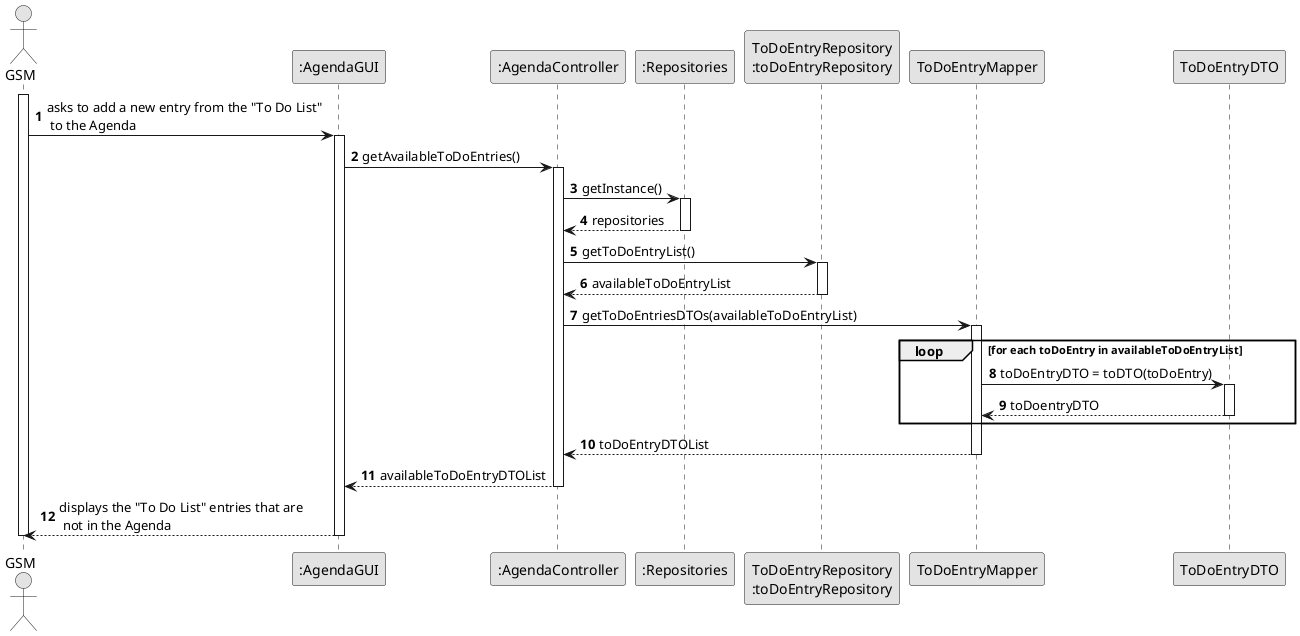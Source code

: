 @startuml
skinparam monochrome true
skinparam packageStyle rectangle
skinparam shadowing false

autonumber

actor "GSM" as Employee
participant ":AgendaGUI" as UI
participant ":AgendaController" as CTRL
participant ":Repositories" as RepositorySingleton
participant "ToDoEntryRepository\n:toDoEntryRepository" as TaskRepo
participant "ToDoEntryMapper"
participant "ToDoEntryDTO"

activate Employee

    Employee -> UI : asks to add a new entry from the "To Do List"\n to the Agenda
    activate UI

        UI -> CTRL : getAvailableToDoEntries()
        activate CTRL

            CTRL -> RepositorySingleton : getInstance()
            activate RepositorySingleton

                RepositorySingleton --> CTRL: repositories
            deactivate RepositorySingleton

            CTRL -> TaskRepo : getToDoEntryList()
            activate TaskRepo

                TaskRepo --> CTRL : availableToDoEntryList
            deactivate TaskRepo

            CTRL -> "ToDoEntryMapper" : getToDoEntriesDTOs(availableToDoEntryList)
            activate "ToDoEntryMapper"

            loop for each toDoEntry in availableToDoEntryList
                ToDoEntryMapper -> ToDoEntryDTO: toDoEntryDTO = toDTO(toDoEntry)
                activate ToDoEntryDTO
                ToDoEntryDTO --> ToDoEntryMapper: toDoentryDTO
                deactivate ToDoEntryDTO
            end

            ToDoEntryMapper --> CTRL: toDoEntryDTOList
            deactivate ToDoEntryMapper

            CTRL --> UI : availableToDoEntryDTOList
        deactivate CTRL

        UI --> Employee : displays the "To Do List" entries that are\n not in the Agenda
    deactivate UI

deactivate Employee
@enduml
